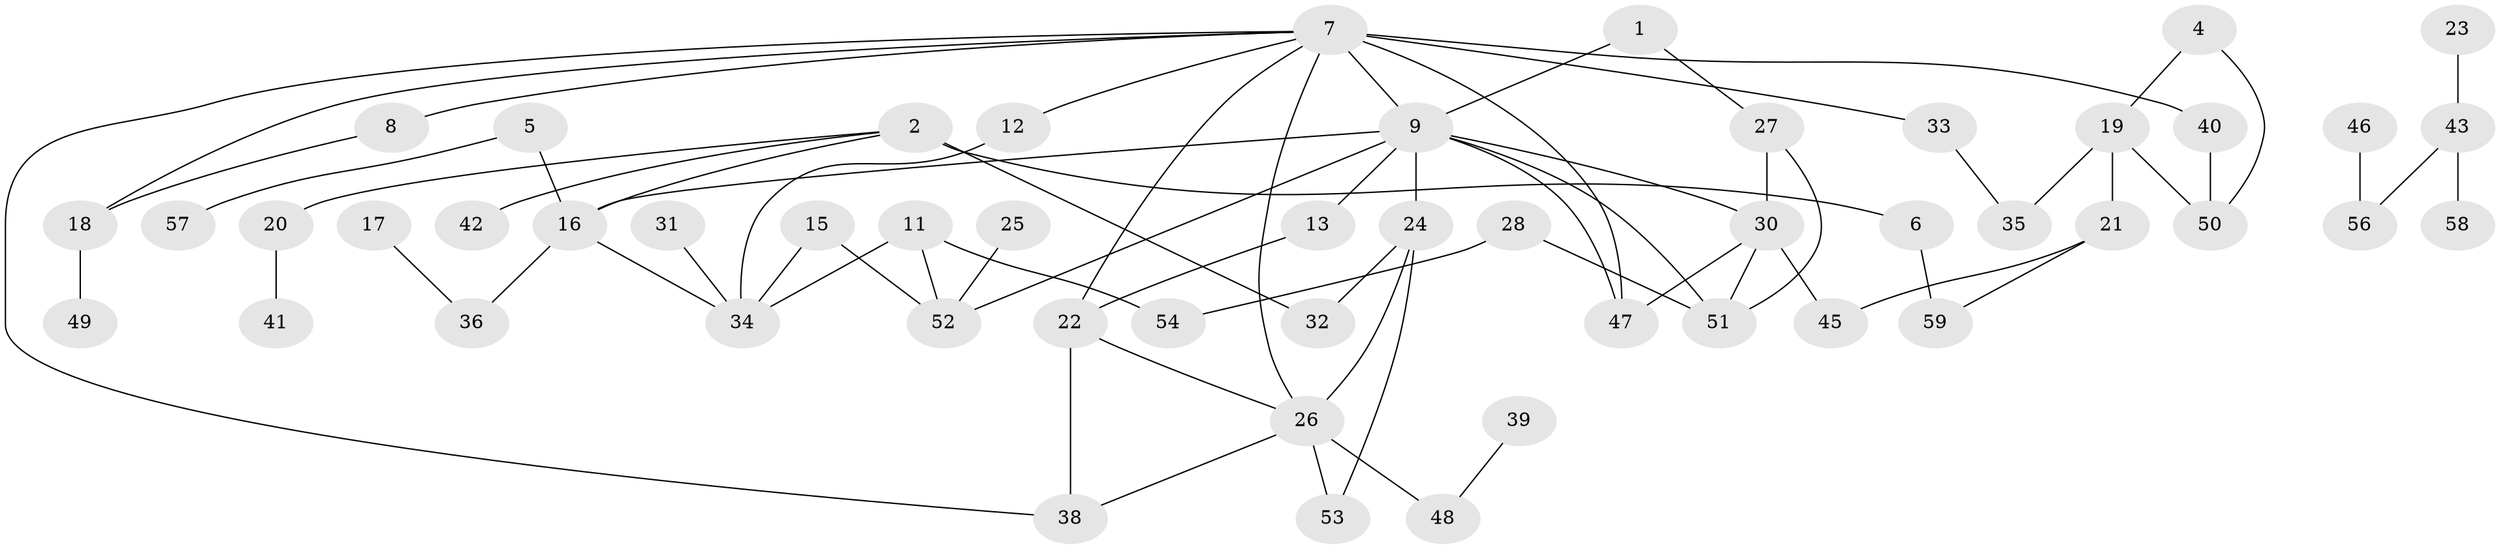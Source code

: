 // original degree distribution, {2: 0.30120481927710846, 3: 0.2289156626506024, 0: 0.08433734939759036, 1: 0.1686746987951807, 5: 0.08433734939759036, 4: 0.10843373493975904, 6: 0.024096385542168676}
// Generated by graph-tools (version 1.1) at 2025/48/03/04/25 22:48:27]
// undirected, 52 vertices, 71 edges
graph export_dot {
  node [color=gray90,style=filled];
  1;
  2;
  4;
  5;
  6;
  7;
  8;
  9;
  11;
  12;
  13;
  15;
  16;
  17;
  18;
  19;
  20;
  21;
  22;
  23;
  24;
  25;
  26;
  27;
  28;
  30;
  31;
  32;
  33;
  34;
  35;
  36;
  38;
  39;
  40;
  41;
  42;
  43;
  45;
  46;
  47;
  48;
  49;
  50;
  51;
  52;
  53;
  54;
  56;
  57;
  58;
  59;
  1 -- 9 [weight=1.0];
  1 -- 27 [weight=1.0];
  2 -- 6 [weight=3.0];
  2 -- 16 [weight=1.0];
  2 -- 20 [weight=1.0];
  2 -- 32 [weight=1.0];
  2 -- 42 [weight=1.0];
  4 -- 19 [weight=1.0];
  4 -- 50 [weight=1.0];
  5 -- 16 [weight=1.0];
  5 -- 57 [weight=1.0];
  6 -- 59 [weight=1.0];
  7 -- 8 [weight=1.0];
  7 -- 9 [weight=3.0];
  7 -- 12 [weight=1.0];
  7 -- 18 [weight=1.0];
  7 -- 22 [weight=1.0];
  7 -- 26 [weight=1.0];
  7 -- 33 [weight=1.0];
  7 -- 38 [weight=1.0];
  7 -- 40 [weight=1.0];
  7 -- 47 [weight=1.0];
  8 -- 18 [weight=1.0];
  9 -- 13 [weight=1.0];
  9 -- 16 [weight=1.0];
  9 -- 24 [weight=2.0];
  9 -- 30 [weight=1.0];
  9 -- 47 [weight=1.0];
  9 -- 51 [weight=2.0];
  9 -- 52 [weight=1.0];
  11 -- 34 [weight=1.0];
  11 -- 52 [weight=1.0];
  11 -- 54 [weight=1.0];
  12 -- 34 [weight=1.0];
  13 -- 22 [weight=1.0];
  15 -- 34 [weight=1.0];
  15 -- 52 [weight=1.0];
  16 -- 34 [weight=1.0];
  16 -- 36 [weight=1.0];
  17 -- 36 [weight=1.0];
  18 -- 49 [weight=1.0];
  19 -- 21 [weight=2.0];
  19 -- 35 [weight=1.0];
  19 -- 50 [weight=1.0];
  20 -- 41 [weight=1.0];
  21 -- 45 [weight=1.0];
  21 -- 59 [weight=1.0];
  22 -- 26 [weight=1.0];
  22 -- 38 [weight=1.0];
  23 -- 43 [weight=1.0];
  24 -- 26 [weight=1.0];
  24 -- 32 [weight=1.0];
  24 -- 53 [weight=1.0];
  25 -- 52 [weight=1.0];
  26 -- 38 [weight=1.0];
  26 -- 48 [weight=1.0];
  26 -- 53 [weight=1.0];
  27 -- 30 [weight=1.0];
  27 -- 51 [weight=1.0];
  28 -- 51 [weight=1.0];
  28 -- 54 [weight=1.0];
  30 -- 45 [weight=1.0];
  30 -- 47 [weight=1.0];
  30 -- 51 [weight=1.0];
  31 -- 34 [weight=1.0];
  33 -- 35 [weight=1.0];
  39 -- 48 [weight=1.0];
  40 -- 50 [weight=1.0];
  43 -- 56 [weight=1.0];
  43 -- 58 [weight=1.0];
  46 -- 56 [weight=1.0];
}
